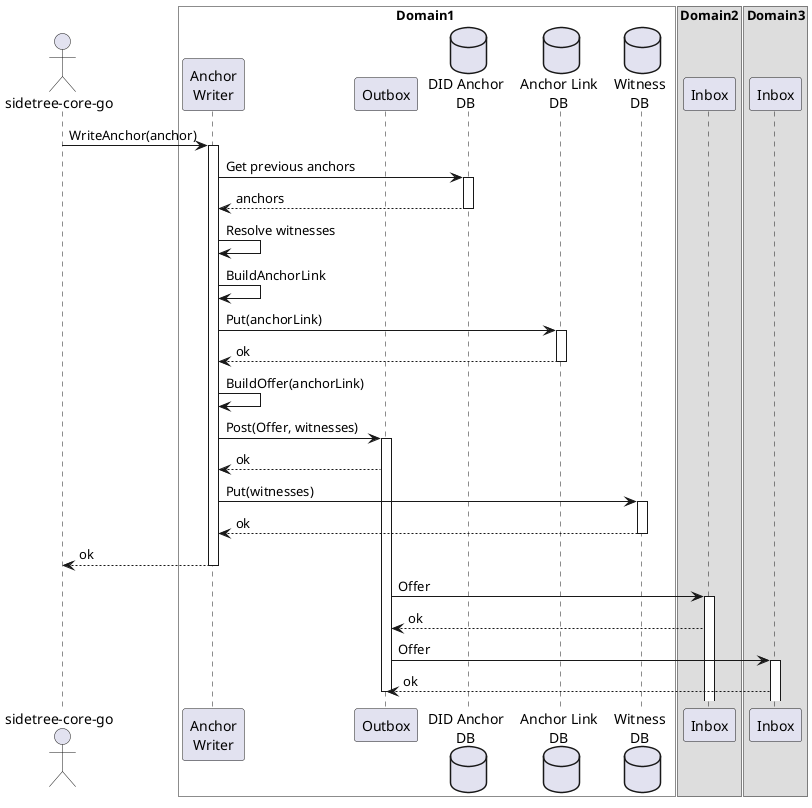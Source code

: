 @startuml
'https://plantuml.com/sequence-diagram

actor "sidetree-core-go" as client

box Domain1 #White
    participant "Anchor\nWriter" as anchorWriter
    participant "Outbox" as outbox
    database "DID Anchor\nDB" as didAnchorDB
    database "Anchor Link\nDB" as anchorLinkDB
    database "Witness\nDB" as witnessDB
end box

box Domain2
    participant Inbox as inbox2
end box

box Domain3
    participant Inbox as inbox3
end box

client -> anchorWriter: WriteAnchor(anchor)
activate anchorWriter
  anchorWriter -> didAnchorDB: Get previous anchors
  activate didAnchorDB
  didAnchorDB --> anchorWriter: anchors
  deactivate didAnchorDB
  anchorWriter -> anchorWriter: Resolve witnesses
  anchorWriter -> anchorWriter: BuildAnchorLink
  anchorWriter -> anchorLinkDB: Put(anchorLink)
  activate anchorLinkDB
  anchorLinkDB --> anchorWriter: ok
  deactivate anchorLinkDB
  anchorWriter -> anchorWriter: BuildOffer(anchorLink)
  anchorWriter -> outbox: Post(Offer, witnesses)
  activate outbox
  outbox --> anchorWriter: ok

  anchorWriter -> witnessDB: Put(witnesses)
  activate witnessDB
  witnessDB --> anchorWriter: ok
  deactivate witnessDB

  anchorWriter --> client: ok
deactivate anchorWriter

outbox -> inbox2: Offer
    activate inbox2
    inbox2 --> outbox: ok

outbox -> inbox3: Offer
    activate inbox3
    inbox3 --> outbox: ok
deactivate outbox

@enduml
